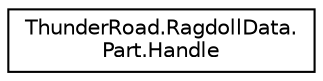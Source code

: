 digraph "Graphical Class Hierarchy"
{
 // LATEX_PDF_SIZE
  edge [fontname="Helvetica",fontsize="10",labelfontname="Helvetica",labelfontsize="10"];
  node [fontname="Helvetica",fontsize="10",shape=record];
  rankdir="LR";
  Node0 [label="ThunderRoad.RagdollData.\lPart.Handle",height=0.2,width=0.4,color="black", fillcolor="white", style="filled",URL="$class_thunder_road_1_1_ragdoll_data_1_1_part_1_1_handle.html",tooltip="Class Handle."];
}
